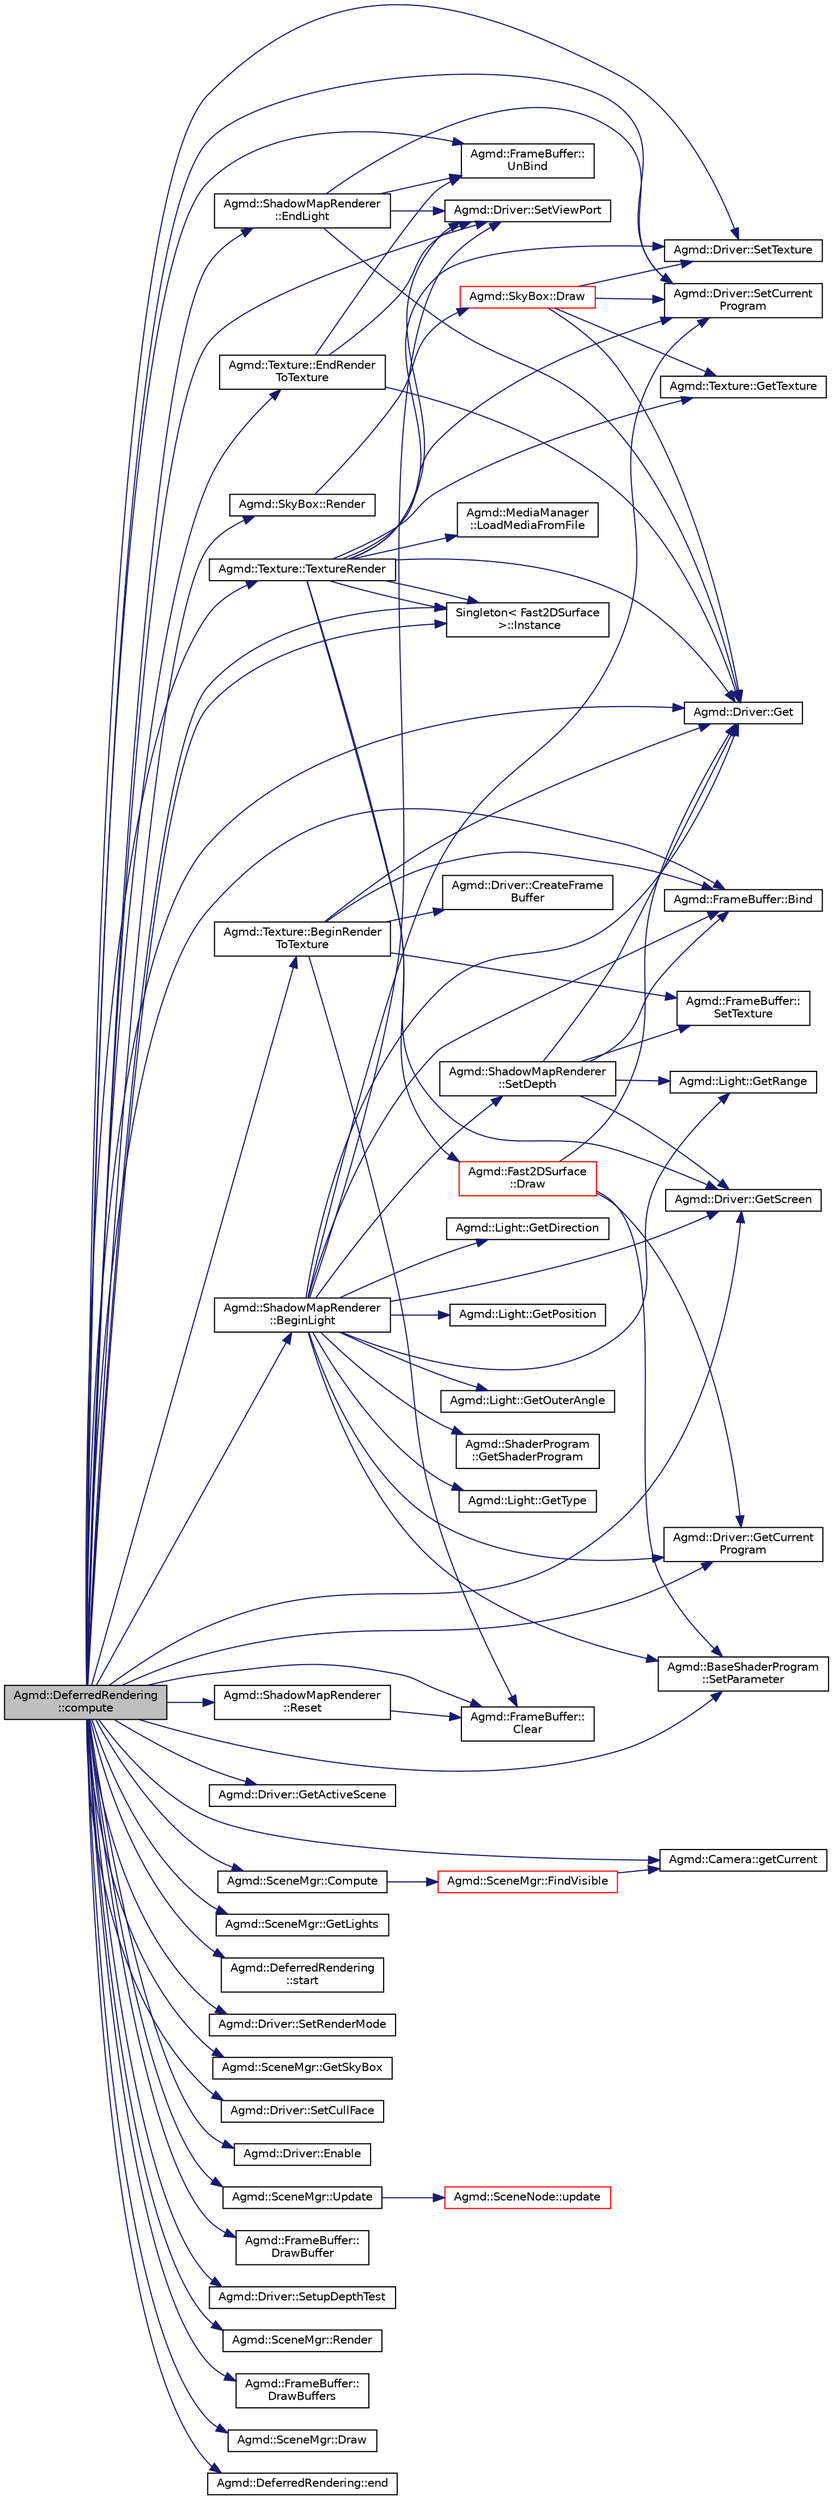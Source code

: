 digraph "Agmd::DeferredRendering::compute"
{
  edge [fontname="Helvetica",fontsize="10",labelfontname="Helvetica",labelfontsize="10"];
  node [fontname="Helvetica",fontsize="10",shape=record];
  rankdir="LR";
  Node1 [label="Agmd::DeferredRendering\l::compute",height=0.2,width=0.4,color="black", fillcolor="grey75", style="filled" fontcolor="black"];
  Node1 -> Node2 [color="midnightblue",fontsize="10",style="solid",fontname="Helvetica"];
  Node2 [label="Agmd::Driver::Get",height=0.2,width=0.4,color="black", fillcolor="white", style="filled",URL="$class_agmd_1_1_driver.html#aedf84a4d782cbaad6a5d5eb1fd17b682"];
  Node1 -> Node3 [color="midnightblue",fontsize="10",style="solid",fontname="Helvetica"];
  Node3 [label="Agmd::Driver::SetViewPort",height=0.2,width=0.4,color="black", fillcolor="white", style="filled",URL="$class_agmd_1_1_driver.html#ab16bec32bad282876e909ee90df11be7"];
  Node1 -> Node4 [color="midnightblue",fontsize="10",style="solid",fontname="Helvetica"];
  Node4 [label="Agmd::Driver::GetScreen",height=0.2,width=0.4,color="black", fillcolor="white", style="filled",URL="$class_agmd_1_1_driver.html#a94ddb55c49236dc19039b0ff01b6c90e"];
  Node1 -> Node5 [color="midnightblue",fontsize="10",style="solid",fontname="Helvetica"];
  Node5 [label="Agmd::Driver::GetActiveScene",height=0.2,width=0.4,color="black", fillcolor="white", style="filled",URL="$class_agmd_1_1_driver.html#ae2f53381d96063c7dab24d62637df6ec"];
  Node1 -> Node6 [color="midnightblue",fontsize="10",style="solid",fontname="Helvetica"];
  Node6 [label="Agmd::Camera::getCurrent",height=0.2,width=0.4,color="black", fillcolor="white", style="filled",URL="$class_agmd_1_1_camera.html#ad7540ca1559b046eeb41beaffca4c36d"];
  Node1 -> Node7 [color="midnightblue",fontsize="10",style="solid",fontname="Helvetica"];
  Node7 [label="Agmd::SceneMgr::GetLights",height=0.2,width=0.4,color="black", fillcolor="white", style="filled",URL="$class_agmd_1_1_scene_mgr.html#a81e0060b946f7872902bdfb2b6ceed4d"];
  Node1 -> Node8 [color="midnightblue",fontsize="10",style="solid",fontname="Helvetica"];
  Node8 [label="Agmd::DeferredRendering\l::start",height=0.2,width=0.4,color="black", fillcolor="white", style="filled",URL="$class_agmd_1_1_deferred_rendering.html#ac6aaad52470c21daebdb59855e201b34"];
  Node1 -> Node9 [color="midnightblue",fontsize="10",style="solid",fontname="Helvetica"];
  Node9 [label="Agmd::Driver::SetRenderMode",height=0.2,width=0.4,color="black", fillcolor="white", style="filled",URL="$class_agmd_1_1_driver.html#a6edc110be95fa6c2922a13ce025d8aa4"];
  Node1 -> Node10 [color="midnightblue",fontsize="10",style="solid",fontname="Helvetica"];
  Node10 [label="Agmd::SceneMgr::GetSkyBox",height=0.2,width=0.4,color="black", fillcolor="white", style="filled",URL="$class_agmd_1_1_scene_mgr.html#a866ea0e5d612e646b72f36424411b6e1"];
  Node1 -> Node11 [color="midnightblue",fontsize="10",style="solid",fontname="Helvetica"];
  Node11 [label="Agmd::Driver::SetCullFace",height=0.2,width=0.4,color="black", fillcolor="white", style="filled",URL="$class_agmd_1_1_driver.html#a9c44dbdfe6cd21a69bd0e2557f07d95e"];
  Node1 -> Node12 [color="midnightblue",fontsize="10",style="solid",fontname="Helvetica"];
  Node12 [label="Agmd::Driver::Enable",height=0.2,width=0.4,color="black", fillcolor="white", style="filled",URL="$class_agmd_1_1_driver.html#aed5a533b299939f97e60de0897ca6cfb"];
  Node1 -> Node13 [color="midnightblue",fontsize="10",style="solid",fontname="Helvetica"];
  Node13 [label="Agmd::SkyBox::Render",height=0.2,width=0.4,color="black", fillcolor="white", style="filled",URL="$class_agmd_1_1_sky_box.html#a693474fc6f545526cfcdfb91e60c8464"];
  Node13 -> Node14 [color="midnightblue",fontsize="10",style="solid",fontname="Helvetica"];
  Node14 [label="Agmd::SkyBox::Draw",height=0.2,width=0.4,color="red", fillcolor="white", style="filled",URL="$class_agmd_1_1_sky_box.html#adac93a527457bb6ffebc3c11bcf1c56d"];
  Node14 -> Node2 [color="midnightblue",fontsize="10",style="solid",fontname="Helvetica"];
  Node14 -> Node15 [color="midnightblue",fontsize="10",style="solid",fontname="Helvetica"];
  Node15 [label="Agmd::Driver::SetCurrent\lProgram",height=0.2,width=0.4,color="black", fillcolor="white", style="filled",URL="$class_agmd_1_1_driver.html#ac6d8e0a25e5bac4591731a006338eeb3"];
  Node14 -> Node16 [color="midnightblue",fontsize="10",style="solid",fontname="Helvetica"];
  Node16 [label="Agmd::Driver::SetTexture",height=0.2,width=0.4,color="black", fillcolor="white", style="filled",URL="$class_agmd_1_1_driver.html#ae64ea2bdfb1bc1b114184d1135b613ff"];
  Node14 -> Node17 [color="midnightblue",fontsize="10",style="solid",fontname="Helvetica"];
  Node17 [label="Agmd::Texture::GetTexture",height=0.2,width=0.4,color="black", fillcolor="white", style="filled",URL="$class_agmd_1_1_texture.html#a62313bf0a9d534c64ae9071d4dc0f200"];
  Node1 -> Node18 [color="midnightblue",fontsize="10",style="solid",fontname="Helvetica"];
  Node18 [label="Agmd::SceneMgr::Update",height=0.2,width=0.4,color="black", fillcolor="white", style="filled",URL="$class_agmd_1_1_scene_mgr.html#a7d8f2d1c40ed6e586eac7cf564d0d53f"];
  Node18 -> Node19 [color="midnightblue",fontsize="10",style="solid",fontname="Helvetica"];
  Node19 [label="Agmd::SceneNode::update",height=0.2,width=0.4,color="red", fillcolor="white", style="filled",URL="$class_agmd_1_1_scene_node.html#a8ee2002fe5b30368f272d31ce0213d2e"];
  Node1 -> Node20 [color="midnightblue",fontsize="10",style="solid",fontname="Helvetica"];
  Node20 [label="Agmd::SceneMgr::Compute",height=0.2,width=0.4,color="black", fillcolor="white", style="filled",URL="$class_agmd_1_1_scene_mgr.html#a296ddfa3e7ae29bab9e00f7f4fe97f12"];
  Node20 -> Node21 [color="midnightblue",fontsize="10",style="solid",fontname="Helvetica"];
  Node21 [label="Agmd::SceneMgr::FindVisible",height=0.2,width=0.4,color="red", fillcolor="white", style="filled",URL="$class_agmd_1_1_scene_mgr.html#aaced17f9e6039ff4bf91ae4c831c244f"];
  Node21 -> Node6 [color="midnightblue",fontsize="10",style="solid",fontname="Helvetica"];
  Node1 -> Node22 [color="midnightblue",fontsize="10",style="solid",fontname="Helvetica"];
  Node22 [label="Agmd::FrameBuffer::\lClear",height=0.2,width=0.4,color="black", fillcolor="white", style="filled",URL="$class_agmd_1_1_frame_buffer.html#a2ea4be225c7cfab68f85329022651b80"];
  Node1 -> Node23 [color="midnightblue",fontsize="10",style="solid",fontname="Helvetica"];
  Node23 [label="Agmd::FrameBuffer::\lDrawBuffer",height=0.2,width=0.4,color="black", fillcolor="white", style="filled",URL="$class_agmd_1_1_frame_buffer.html#adf021c722b925f183980fb402fccec41"];
  Node1 -> Node24 [color="midnightblue",fontsize="10",style="solid",fontname="Helvetica"];
  Node24 [label="Agmd::FrameBuffer::Bind",height=0.2,width=0.4,color="black", fillcolor="white", style="filled",URL="$class_agmd_1_1_frame_buffer.html#adbe54d16610cf433ed300797795d51f4"];
  Node1 -> Node25 [color="midnightblue",fontsize="10",style="solid",fontname="Helvetica"];
  Node25 [label="Agmd::Driver::SetupDepthTest",height=0.2,width=0.4,color="black", fillcolor="white", style="filled",URL="$class_agmd_1_1_driver.html#a431a5401de0d77261b341de358faaf0c"];
  Node1 -> Node26 [color="midnightblue",fontsize="10",style="solid",fontname="Helvetica"];
  Node26 [label="Agmd::SceneMgr::Render",height=0.2,width=0.4,color="black", fillcolor="white", style="filled",URL="$class_agmd_1_1_scene_mgr.html#ab3a4ce481acca664a7145fdf83c90ee9"];
  Node1 -> Node27 [color="midnightblue",fontsize="10",style="solid",fontname="Helvetica"];
  Node27 [label="Agmd::FrameBuffer::\lDrawBuffers",height=0.2,width=0.4,color="black", fillcolor="white", style="filled",URL="$class_agmd_1_1_frame_buffer.html#aa8c9362a32a4f8d83be2029adb341688"];
  Node1 -> Node28 [color="midnightblue",fontsize="10",style="solid",fontname="Helvetica"];
  Node28 [label="Agmd::FrameBuffer::\lUnBind",height=0.2,width=0.4,color="black", fillcolor="white", style="filled",URL="$class_agmd_1_1_frame_buffer.html#a8e656e8cdc0a35da9ef7ce8cfc162b25"];
  Node1 -> Node15 [color="midnightblue",fontsize="10",style="solid",fontname="Helvetica"];
  Node1 -> Node29 [color="midnightblue",fontsize="10",style="solid",fontname="Helvetica"];
  Node29 [label="Agmd::ShadowMapRenderer\l::Reset",height=0.2,width=0.4,color="black", fillcolor="white", style="filled",URL="$class_agmd_1_1_shadow_map_renderer.html#a9ae89af74745498536b08a4d15be5f2b"];
  Node29 -> Node22 [color="midnightblue",fontsize="10",style="solid",fontname="Helvetica"];
  Node1 -> Node30 [color="midnightblue",fontsize="10",style="solid",fontname="Helvetica"];
  Node30 [label="Agmd::ShadowMapRenderer\l::BeginLight",height=0.2,width=0.4,color="black", fillcolor="white", style="filled",URL="$class_agmd_1_1_shadow_map_renderer.html#a65a0e1acfcf542199e9c3adf3f35d858"];
  Node30 -> Node2 [color="midnightblue",fontsize="10",style="solid",fontname="Helvetica"];
  Node30 -> Node15 [color="midnightblue",fontsize="10",style="solid",fontname="Helvetica"];
  Node30 -> Node31 [color="midnightblue",fontsize="10",style="solid",fontname="Helvetica"];
  Node31 [label="Agmd::ShaderProgram\l::GetShaderProgram",height=0.2,width=0.4,color="black", fillcolor="white", style="filled",URL="$class_agmd_1_1_shader_program.html#ac91be6f67ed8fb319caf7d09acc9e606"];
  Node30 -> Node32 [color="midnightblue",fontsize="10",style="solid",fontname="Helvetica"];
  Node32 [label="Agmd::Light::GetType",height=0.2,width=0.4,color="black", fillcolor="white", style="filled",URL="$class_agmd_1_1_light.html#aa2d23365a0491dda65b732844d533287"];
  Node30 -> Node33 [color="midnightblue",fontsize="10",style="solid",fontname="Helvetica"];
  Node33 [label="Agmd::ShadowMapRenderer\l::SetDepth",height=0.2,width=0.4,color="black", fillcolor="white", style="filled",URL="$class_agmd_1_1_shadow_map_renderer.html#ada9b1959737d3185751cb0e19b3da07c"];
  Node33 -> Node34 [color="midnightblue",fontsize="10",style="solid",fontname="Helvetica"];
  Node34 [label="Agmd::FrameBuffer::\lSetTexture",height=0.2,width=0.4,color="black", fillcolor="white", style="filled",URL="$class_agmd_1_1_frame_buffer.html#a76ffe93cffad0a95befbee4dc575487a"];
  Node33 -> Node24 [color="midnightblue",fontsize="10",style="solid",fontname="Helvetica"];
  Node33 -> Node2 [color="midnightblue",fontsize="10",style="solid",fontname="Helvetica"];
  Node33 -> Node4 [color="midnightblue",fontsize="10",style="solid",fontname="Helvetica"];
  Node33 -> Node35 [color="midnightblue",fontsize="10",style="solid",fontname="Helvetica"];
  Node35 [label="Agmd::Light::GetRange",height=0.2,width=0.4,color="black", fillcolor="white", style="filled",URL="$class_agmd_1_1_light.html#a4bb9bc1f2e826cefd3bea9965bf42825"];
  Node30 -> Node24 [color="midnightblue",fontsize="10",style="solid",fontname="Helvetica"];
  Node30 -> Node3 [color="midnightblue",fontsize="10",style="solid",fontname="Helvetica"];
  Node30 -> Node36 [color="midnightblue",fontsize="10",style="solid",fontname="Helvetica"];
  Node36 [label="Agmd::Light::GetDirection",height=0.2,width=0.4,color="black", fillcolor="white", style="filled",URL="$class_agmd_1_1_light.html#ad6c68cf85b55e3b84c1f6b547810f56e"];
  Node30 -> Node4 [color="midnightblue",fontsize="10",style="solid",fontname="Helvetica"];
  Node30 -> Node35 [color="midnightblue",fontsize="10",style="solid",fontname="Helvetica"];
  Node30 -> Node37 [color="midnightblue",fontsize="10",style="solid",fontname="Helvetica"];
  Node37 [label="Agmd::Light::GetPosition",height=0.2,width=0.4,color="black", fillcolor="white", style="filled",URL="$class_agmd_1_1_light.html#a6c37d05d1a6f0c8bb8871e4b05691a93"];
  Node30 -> Node38 [color="midnightblue",fontsize="10",style="solid",fontname="Helvetica"];
  Node38 [label="Agmd::Light::GetOuterAngle",height=0.2,width=0.4,color="black", fillcolor="white", style="filled",URL="$class_agmd_1_1_light.html#a44125622c3caec7de1801caefa15b22f"];
  Node30 -> Node39 [color="midnightblue",fontsize="10",style="solid",fontname="Helvetica"];
  Node39 [label="Agmd::Driver::GetCurrent\lProgram",height=0.2,width=0.4,color="black", fillcolor="white", style="filled",URL="$class_agmd_1_1_driver.html#a2b14b7ecb1a8533e2b4e80d88fc95656"];
  Node30 -> Node40 [color="midnightblue",fontsize="10",style="solid",fontname="Helvetica"];
  Node40 [label="Agmd::BaseShaderProgram\l::SetParameter",height=0.2,width=0.4,color="black", fillcolor="white", style="filled",URL="$class_agmd_1_1_base_shader_program.html#a686505b3561b39d3dcd1600f0ace6e9a"];
  Node1 -> Node41 [color="midnightblue",fontsize="10",style="solid",fontname="Helvetica"];
  Node41 [label="Agmd::SceneMgr::Draw",height=0.2,width=0.4,color="black", fillcolor="white", style="filled",URL="$class_agmd_1_1_scene_mgr.html#abe4d18b8a77e331a9b8679d053eaf244"];
  Node1 -> Node42 [color="midnightblue",fontsize="10",style="solid",fontname="Helvetica"];
  Node42 [label="Agmd::ShadowMapRenderer\l::EndLight",height=0.2,width=0.4,color="black", fillcolor="white", style="filled",URL="$class_agmd_1_1_shadow_map_renderer.html#a64aaab89fd83cdbba0118f3a15ee5ea2"];
  Node42 -> Node2 [color="midnightblue",fontsize="10",style="solid",fontname="Helvetica"];
  Node42 -> Node3 [color="midnightblue",fontsize="10",style="solid",fontname="Helvetica"];
  Node42 -> Node15 [color="midnightblue",fontsize="10",style="solid",fontname="Helvetica"];
  Node42 -> Node28 [color="midnightblue",fontsize="10",style="solid",fontname="Helvetica"];
  Node1 -> Node16 [color="midnightblue",fontsize="10",style="solid",fontname="Helvetica"];
  Node1 -> Node39 [color="midnightblue",fontsize="10",style="solid",fontname="Helvetica"];
  Node1 -> Node40 [color="midnightblue",fontsize="10",style="solid",fontname="Helvetica"];
  Node1 -> Node43 [color="midnightblue",fontsize="10",style="solid",fontname="Helvetica"];
  Node43 [label="Agmd::Texture::BeginRender\lToTexture",height=0.2,width=0.4,color="black", fillcolor="white", style="filled",URL="$class_agmd_1_1_texture.html#ad83edff18d06c385dbe996acc05d1d08"];
  Node43 -> Node2 [color="midnightblue",fontsize="10",style="solid",fontname="Helvetica"];
  Node43 -> Node44 [color="midnightblue",fontsize="10",style="solid",fontname="Helvetica"];
  Node44 [label="Agmd::Driver::CreateFrame\lBuffer",height=0.2,width=0.4,color="black", fillcolor="white", style="filled",URL="$class_agmd_1_1_driver.html#a7c431ff6b04e96f258b987ae8d922a9c"];
  Node43 -> Node34 [color="midnightblue",fontsize="10",style="solid",fontname="Helvetica"];
  Node43 -> Node22 [color="midnightblue",fontsize="10",style="solid",fontname="Helvetica"];
  Node43 -> Node24 [color="midnightblue",fontsize="10",style="solid",fontname="Helvetica"];
  Node1 -> Node45 [color="midnightblue",fontsize="10",style="solid",fontname="Helvetica"];
  Node45 [label="Singleton\< Fast2DSurface\l \>::Instance",height=0.2,width=0.4,color="black", fillcolor="white", style="filled",URL="$class_singleton.html#a131e87528259529400d58b6df5d9743c"];
  Node1 -> Node46 [color="midnightblue",fontsize="10",style="solid",fontname="Helvetica"];
  Node46 [label="Agmd::Texture::EndRender\lToTexture",height=0.2,width=0.4,color="black", fillcolor="white", style="filled",URL="$class_agmd_1_1_texture.html#a9c4bd53f58f79ca3191b491ee152262a"];
  Node46 -> Node2 [color="midnightblue",fontsize="10",style="solid",fontname="Helvetica"];
  Node46 -> Node3 [color="midnightblue",fontsize="10",style="solid",fontname="Helvetica"];
  Node46 -> Node28 [color="midnightblue",fontsize="10",style="solid",fontname="Helvetica"];
  Node1 -> Node47 [color="midnightblue",fontsize="10",style="solid",fontname="Helvetica"];
  Node47 [label="Agmd::Texture::TextureRender",height=0.2,width=0.4,color="black", fillcolor="white", style="filled",URL="$class_agmd_1_1_texture.html#af159d805c45dcb0d9fbcc5a1dc89954f"];
  Node47 -> Node2 [color="midnightblue",fontsize="10",style="solid",fontname="Helvetica"];
  Node47 -> Node45 [color="midnightblue",fontsize="10",style="solid",fontname="Helvetica"];
  Node47 -> Node48 [color="midnightblue",fontsize="10",style="solid",fontname="Helvetica"];
  Node48 [label="Agmd::MediaManager\l::LoadMediaFromFile",height=0.2,width=0.4,color="black", fillcolor="white", style="filled",URL="$class_agmd_1_1_media_manager.html#ae4602b1d6e9800cf24b8338dbb6e50b8"];
  Node47 -> Node4 [color="midnightblue",fontsize="10",style="solid",fontname="Helvetica"];
  Node47 -> Node3 [color="midnightblue",fontsize="10",style="solid",fontname="Helvetica"];
  Node47 -> Node16 [color="midnightblue",fontsize="10",style="solid",fontname="Helvetica"];
  Node47 -> Node17 [color="midnightblue",fontsize="10",style="solid",fontname="Helvetica"];
  Node47 -> Node15 [color="midnightblue",fontsize="10",style="solid",fontname="Helvetica"];
  Node47 -> Node45 [color="midnightblue",fontsize="10",style="solid",fontname="Helvetica"];
  Node47 -> Node49 [color="midnightblue",fontsize="10",style="solid",fontname="Helvetica"];
  Node49 [label="Agmd::Fast2DSurface\l::Draw",height=0.2,width=0.4,color="red", fillcolor="white", style="filled",URL="$class_agmd_1_1_fast2_d_surface.html#a6af73bac96a71d16756b9b93d2e97bd6"];
  Node49 -> Node2 [color="midnightblue",fontsize="10",style="solid",fontname="Helvetica"];
  Node49 -> Node39 [color="midnightblue",fontsize="10",style="solid",fontname="Helvetica"];
  Node49 -> Node40 [color="midnightblue",fontsize="10",style="solid",fontname="Helvetica"];
  Node1 -> Node50 [color="midnightblue",fontsize="10",style="solid",fontname="Helvetica"];
  Node50 [label="Agmd::DeferredRendering::end",height=0.2,width=0.4,color="black", fillcolor="white", style="filled",URL="$class_agmd_1_1_deferred_rendering.html#aaa09f668d35aea7fb30c940fd658f733"];
  Node1 -> Node45 [color="midnightblue",fontsize="10",style="solid",fontname="Helvetica"];
}
